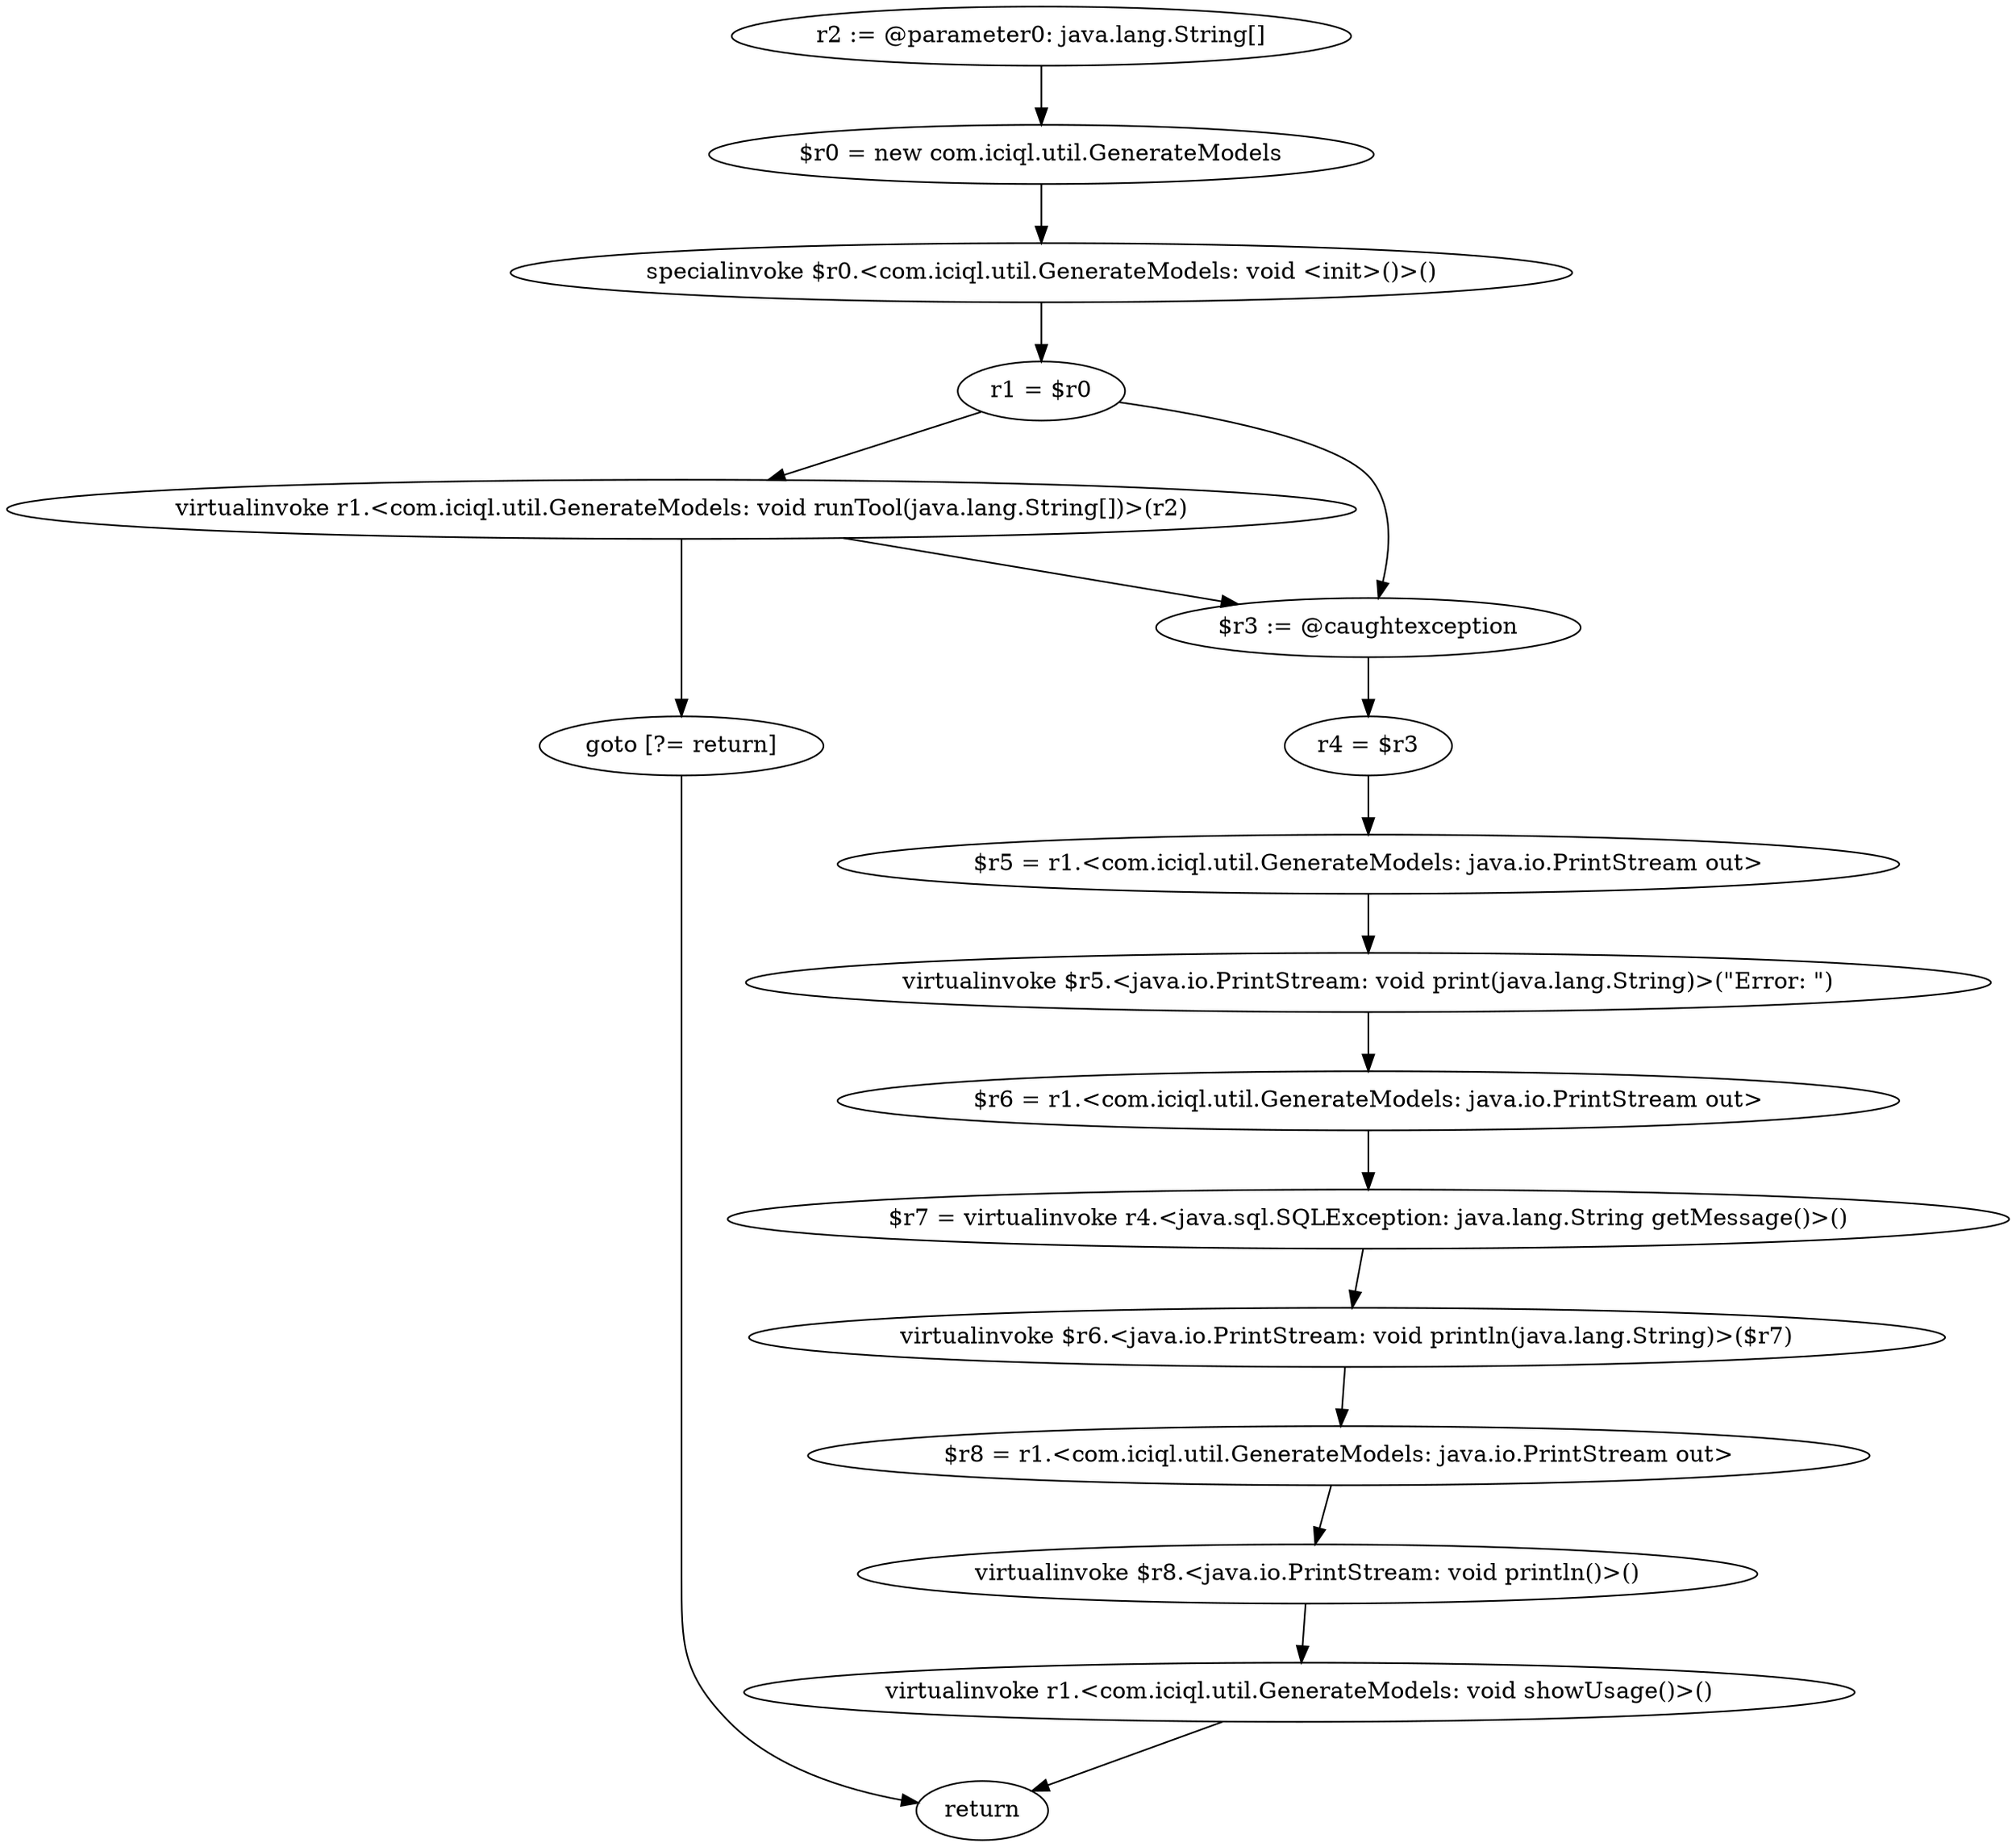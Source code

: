 digraph "unitGraph" {
    "r2 := @parameter0: java.lang.String[]"
    "$r0 = new com.iciql.util.GenerateModels"
    "specialinvoke $r0.<com.iciql.util.GenerateModels: void <init>()>()"
    "r1 = $r0"
    "virtualinvoke r1.<com.iciql.util.GenerateModels: void runTool(java.lang.String[])>(r2)"
    "goto [?= return]"
    "$r3 := @caughtexception"
    "r4 = $r3"
    "$r5 = r1.<com.iciql.util.GenerateModels: java.io.PrintStream out>"
    "virtualinvoke $r5.<java.io.PrintStream: void print(java.lang.String)>(\"Error: \")"
    "$r6 = r1.<com.iciql.util.GenerateModels: java.io.PrintStream out>"
    "$r7 = virtualinvoke r4.<java.sql.SQLException: java.lang.String getMessage()>()"
    "virtualinvoke $r6.<java.io.PrintStream: void println(java.lang.String)>($r7)"
    "$r8 = r1.<com.iciql.util.GenerateModels: java.io.PrintStream out>"
    "virtualinvoke $r8.<java.io.PrintStream: void println()>()"
    "virtualinvoke r1.<com.iciql.util.GenerateModels: void showUsage()>()"
    "return"
    "r2 := @parameter0: java.lang.String[]"->"$r0 = new com.iciql.util.GenerateModels";
    "$r0 = new com.iciql.util.GenerateModels"->"specialinvoke $r0.<com.iciql.util.GenerateModels: void <init>()>()";
    "specialinvoke $r0.<com.iciql.util.GenerateModels: void <init>()>()"->"r1 = $r0";
    "r1 = $r0"->"virtualinvoke r1.<com.iciql.util.GenerateModels: void runTool(java.lang.String[])>(r2)";
    "r1 = $r0"->"$r3 := @caughtexception";
    "virtualinvoke r1.<com.iciql.util.GenerateModels: void runTool(java.lang.String[])>(r2)"->"goto [?= return]";
    "virtualinvoke r1.<com.iciql.util.GenerateModels: void runTool(java.lang.String[])>(r2)"->"$r3 := @caughtexception";
    "goto [?= return]"->"return";
    "$r3 := @caughtexception"->"r4 = $r3";
    "r4 = $r3"->"$r5 = r1.<com.iciql.util.GenerateModels: java.io.PrintStream out>";
    "$r5 = r1.<com.iciql.util.GenerateModels: java.io.PrintStream out>"->"virtualinvoke $r5.<java.io.PrintStream: void print(java.lang.String)>(\"Error: \")";
    "virtualinvoke $r5.<java.io.PrintStream: void print(java.lang.String)>(\"Error: \")"->"$r6 = r1.<com.iciql.util.GenerateModels: java.io.PrintStream out>";
    "$r6 = r1.<com.iciql.util.GenerateModels: java.io.PrintStream out>"->"$r7 = virtualinvoke r4.<java.sql.SQLException: java.lang.String getMessage()>()";
    "$r7 = virtualinvoke r4.<java.sql.SQLException: java.lang.String getMessage()>()"->"virtualinvoke $r6.<java.io.PrintStream: void println(java.lang.String)>($r7)";
    "virtualinvoke $r6.<java.io.PrintStream: void println(java.lang.String)>($r7)"->"$r8 = r1.<com.iciql.util.GenerateModels: java.io.PrintStream out>";
    "$r8 = r1.<com.iciql.util.GenerateModels: java.io.PrintStream out>"->"virtualinvoke $r8.<java.io.PrintStream: void println()>()";
    "virtualinvoke $r8.<java.io.PrintStream: void println()>()"->"virtualinvoke r1.<com.iciql.util.GenerateModels: void showUsage()>()";
    "virtualinvoke r1.<com.iciql.util.GenerateModels: void showUsage()>()"->"return";
}
